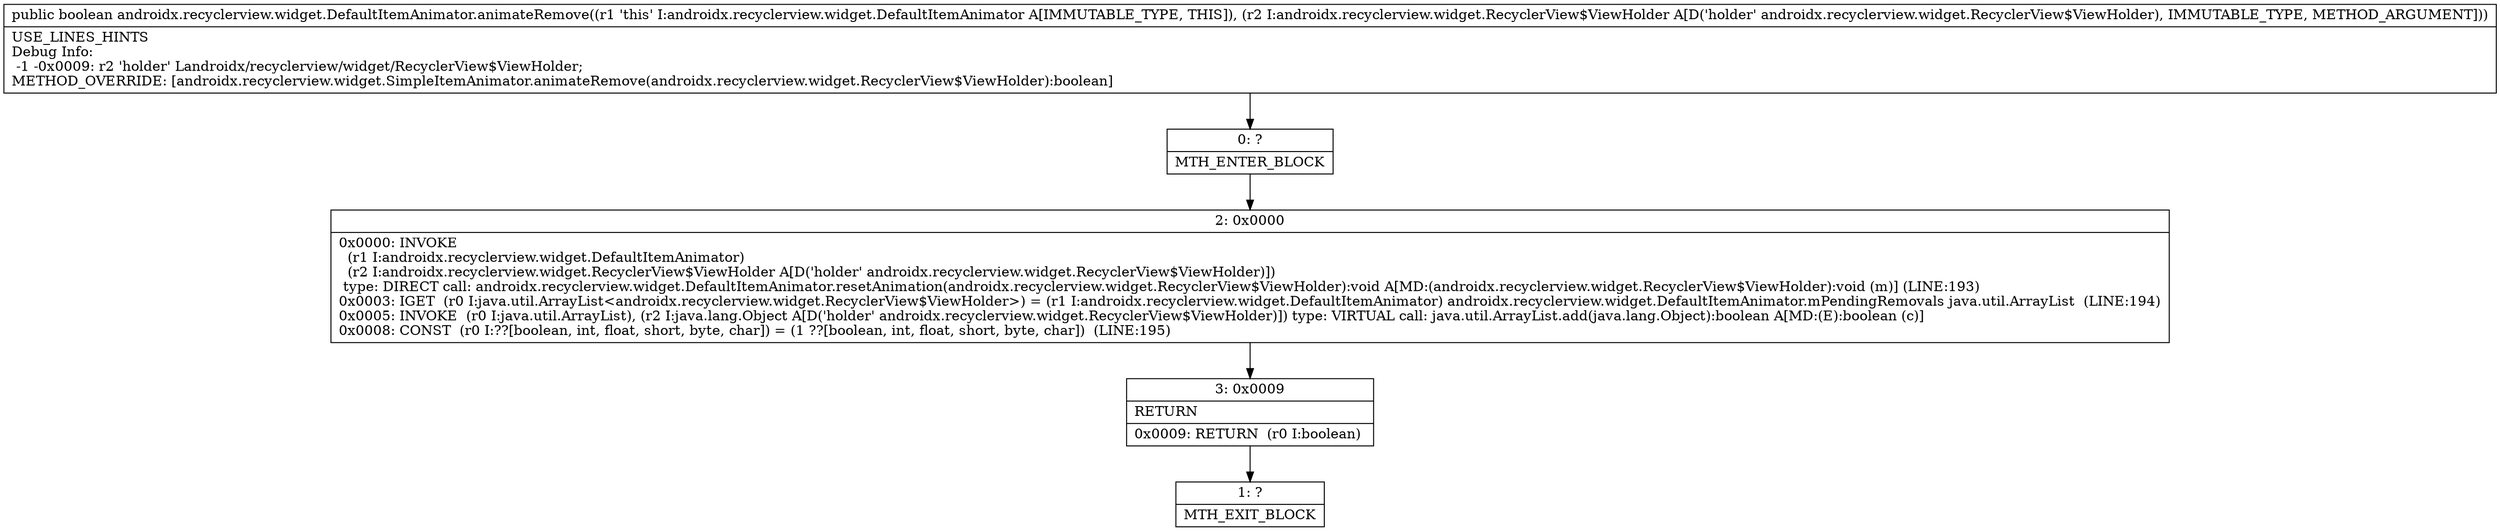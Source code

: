 digraph "CFG forandroidx.recyclerview.widget.DefaultItemAnimator.animateRemove(Landroidx\/recyclerview\/widget\/RecyclerView$ViewHolder;)Z" {
Node_0 [shape=record,label="{0\:\ ?|MTH_ENTER_BLOCK\l}"];
Node_2 [shape=record,label="{2\:\ 0x0000|0x0000: INVOKE  \l  (r1 I:androidx.recyclerview.widget.DefaultItemAnimator)\l  (r2 I:androidx.recyclerview.widget.RecyclerView$ViewHolder A[D('holder' androidx.recyclerview.widget.RecyclerView$ViewHolder)])\l type: DIRECT call: androidx.recyclerview.widget.DefaultItemAnimator.resetAnimation(androidx.recyclerview.widget.RecyclerView$ViewHolder):void A[MD:(androidx.recyclerview.widget.RecyclerView$ViewHolder):void (m)] (LINE:193)\l0x0003: IGET  (r0 I:java.util.ArrayList\<androidx.recyclerview.widget.RecyclerView$ViewHolder\>) = (r1 I:androidx.recyclerview.widget.DefaultItemAnimator) androidx.recyclerview.widget.DefaultItemAnimator.mPendingRemovals java.util.ArrayList  (LINE:194)\l0x0005: INVOKE  (r0 I:java.util.ArrayList), (r2 I:java.lang.Object A[D('holder' androidx.recyclerview.widget.RecyclerView$ViewHolder)]) type: VIRTUAL call: java.util.ArrayList.add(java.lang.Object):boolean A[MD:(E):boolean (c)]\l0x0008: CONST  (r0 I:??[boolean, int, float, short, byte, char]) = (1 ??[boolean, int, float, short, byte, char])  (LINE:195)\l}"];
Node_3 [shape=record,label="{3\:\ 0x0009|RETURN\l|0x0009: RETURN  (r0 I:boolean) \l}"];
Node_1 [shape=record,label="{1\:\ ?|MTH_EXIT_BLOCK\l}"];
MethodNode[shape=record,label="{public boolean androidx.recyclerview.widget.DefaultItemAnimator.animateRemove((r1 'this' I:androidx.recyclerview.widget.DefaultItemAnimator A[IMMUTABLE_TYPE, THIS]), (r2 I:androidx.recyclerview.widget.RecyclerView$ViewHolder A[D('holder' androidx.recyclerview.widget.RecyclerView$ViewHolder), IMMUTABLE_TYPE, METHOD_ARGUMENT]))  | USE_LINES_HINTS\lDebug Info:\l  \-1 \-0x0009: r2 'holder' Landroidx\/recyclerview\/widget\/RecyclerView$ViewHolder;\lMETHOD_OVERRIDE: [androidx.recyclerview.widget.SimpleItemAnimator.animateRemove(androidx.recyclerview.widget.RecyclerView$ViewHolder):boolean]\l}"];
MethodNode -> Node_0;Node_0 -> Node_2;
Node_2 -> Node_3;
Node_3 -> Node_1;
}

